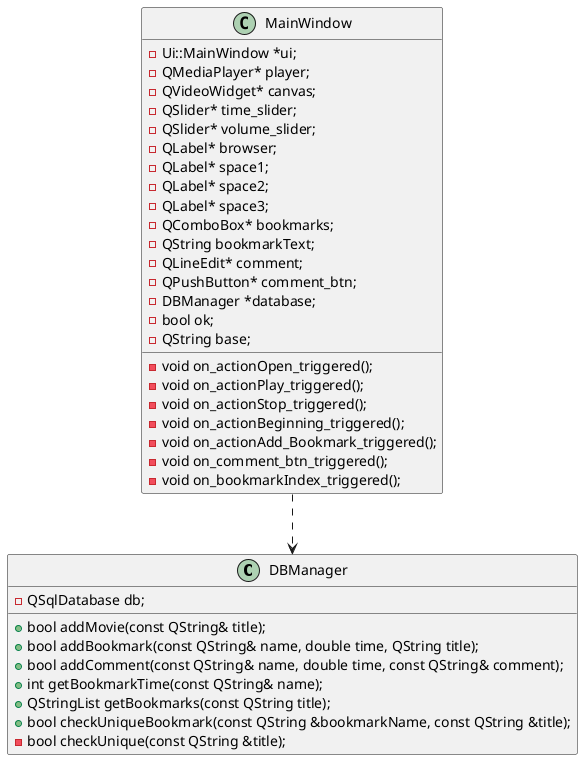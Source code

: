 @startuml

class DBManager
{
    - QSqlDatabase db;
    + bool addMovie(const QString& title);
    + bool addBookmark(const QString& name, double time, QString title);
    + bool addComment(const QString& name, double time, const QString& comment);
    + int getBookmarkTime(const QString& name);
    + QStringList getBookmarks(const QString title);
    + bool checkUniqueBookmark(const QString &bookmarkName, const QString &title);
    - bool checkUnique(const QString &title);
}


class MainWindow
{


    - Ui::MainWindow *ui;
    - QMediaPlayer* player;
    - QVideoWidget* canvas;
    - QSlider* time_slider;
    - QSlider* volume_slider;
    - QLabel* browser;
    - QLabel* space1;
    - QLabel* space2;
    - QLabel* space3;
    - QComboBox* bookmarks;
    - QString bookmarkText;
    - QLineEdit* comment;
    - QPushButton* comment_btn;
    - DBManager *database;
    - bool ok;
    - QString base;

    - void on_actionOpen_triggered();
    - void on_actionPlay_triggered();
    - void on_actionStop_triggered();
    - void on_actionBeginning_triggered();
    - void on_actionAdd_Bookmark_triggered();
    - void on_comment_btn_triggered();
    - void on_bookmarkIndex_triggered();
}


MainWindow ..> DBManager

@enduml